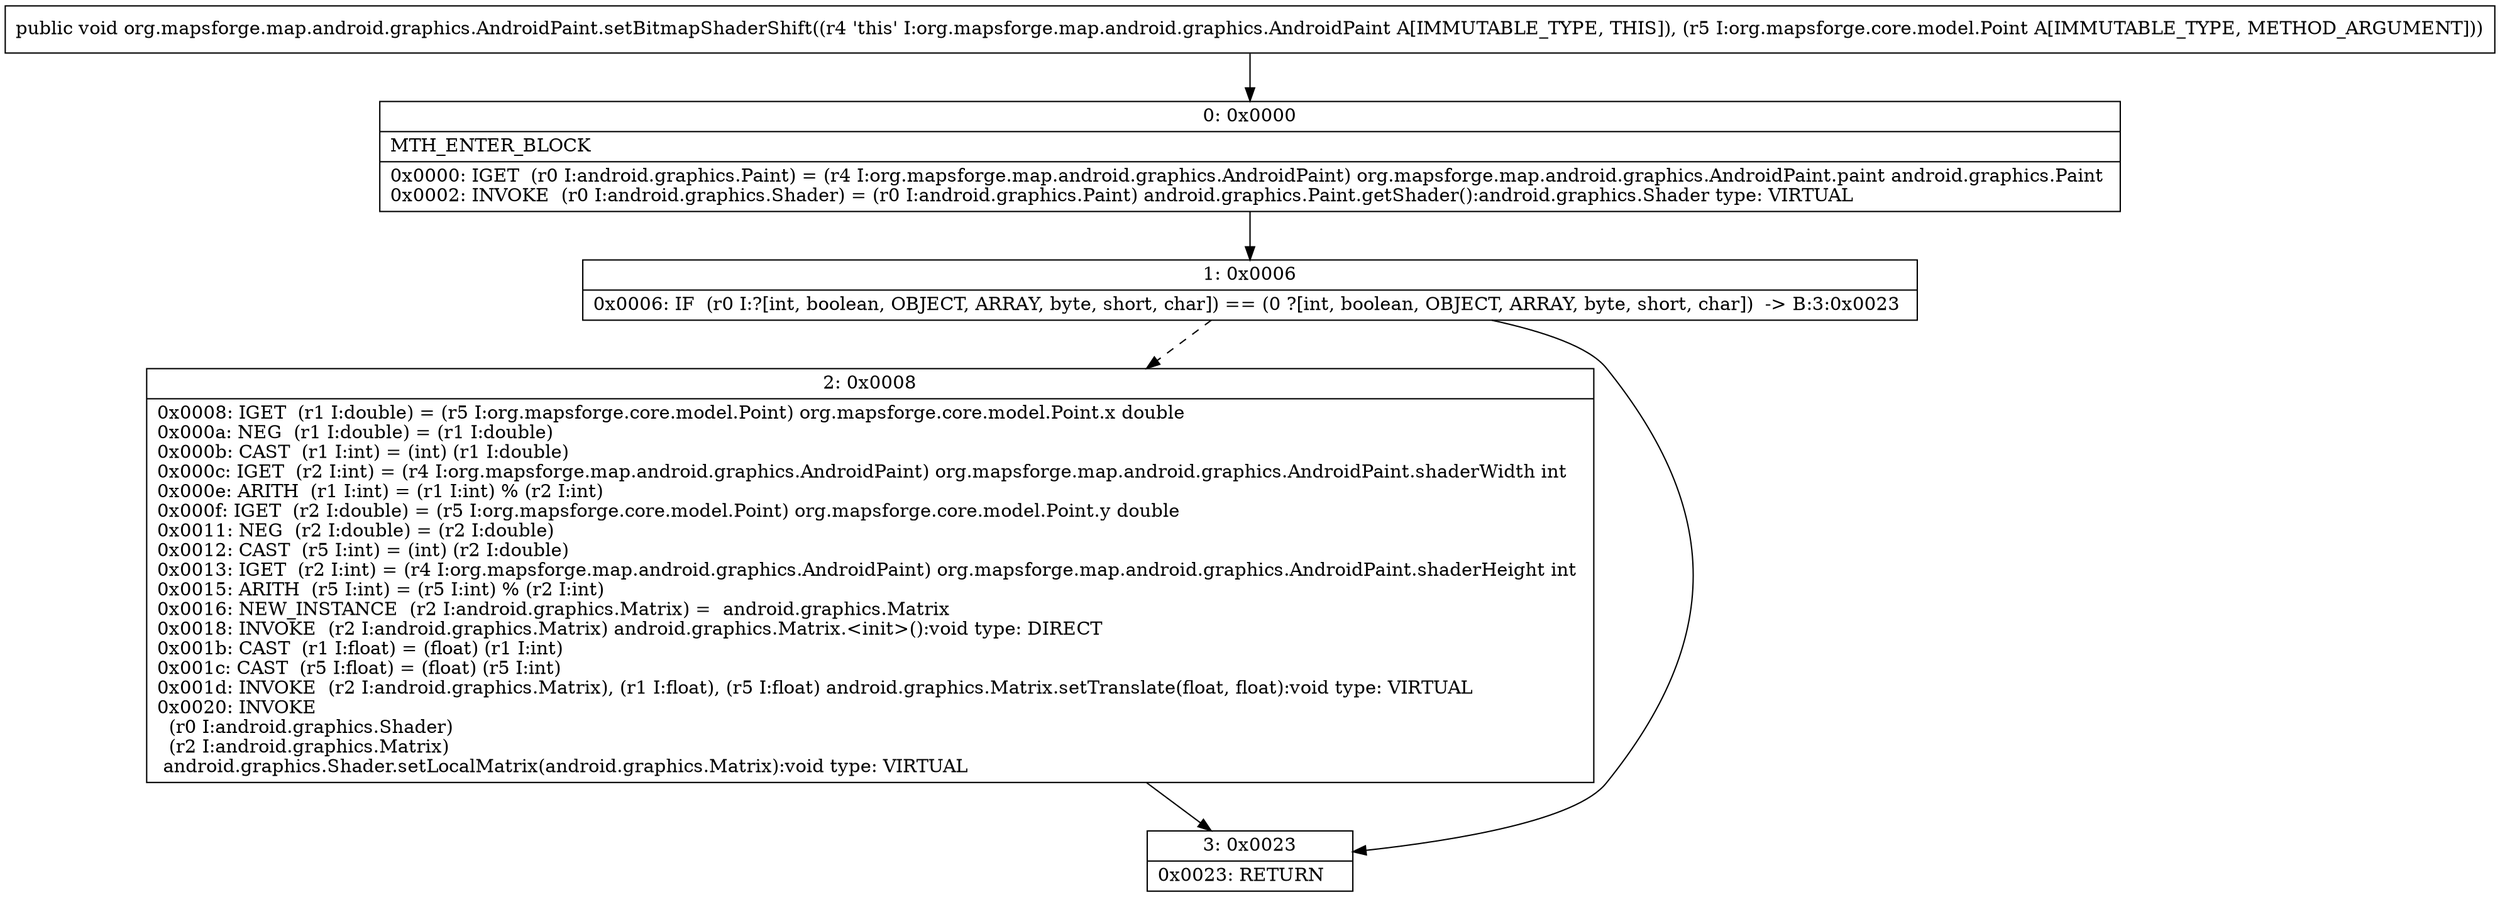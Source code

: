 digraph "CFG fororg.mapsforge.map.android.graphics.AndroidPaint.setBitmapShaderShift(Lorg\/mapsforge\/core\/model\/Point;)V" {
Node_0 [shape=record,label="{0\:\ 0x0000|MTH_ENTER_BLOCK\l|0x0000: IGET  (r0 I:android.graphics.Paint) = (r4 I:org.mapsforge.map.android.graphics.AndroidPaint) org.mapsforge.map.android.graphics.AndroidPaint.paint android.graphics.Paint \l0x0002: INVOKE  (r0 I:android.graphics.Shader) = (r0 I:android.graphics.Paint) android.graphics.Paint.getShader():android.graphics.Shader type: VIRTUAL \l}"];
Node_1 [shape=record,label="{1\:\ 0x0006|0x0006: IF  (r0 I:?[int, boolean, OBJECT, ARRAY, byte, short, char]) == (0 ?[int, boolean, OBJECT, ARRAY, byte, short, char])  \-\> B:3:0x0023 \l}"];
Node_2 [shape=record,label="{2\:\ 0x0008|0x0008: IGET  (r1 I:double) = (r5 I:org.mapsforge.core.model.Point) org.mapsforge.core.model.Point.x double \l0x000a: NEG  (r1 I:double) = (r1 I:double) \l0x000b: CAST  (r1 I:int) = (int) (r1 I:double) \l0x000c: IGET  (r2 I:int) = (r4 I:org.mapsforge.map.android.graphics.AndroidPaint) org.mapsforge.map.android.graphics.AndroidPaint.shaderWidth int \l0x000e: ARITH  (r1 I:int) = (r1 I:int) % (r2 I:int) \l0x000f: IGET  (r2 I:double) = (r5 I:org.mapsforge.core.model.Point) org.mapsforge.core.model.Point.y double \l0x0011: NEG  (r2 I:double) = (r2 I:double) \l0x0012: CAST  (r5 I:int) = (int) (r2 I:double) \l0x0013: IGET  (r2 I:int) = (r4 I:org.mapsforge.map.android.graphics.AndroidPaint) org.mapsforge.map.android.graphics.AndroidPaint.shaderHeight int \l0x0015: ARITH  (r5 I:int) = (r5 I:int) % (r2 I:int) \l0x0016: NEW_INSTANCE  (r2 I:android.graphics.Matrix) =  android.graphics.Matrix \l0x0018: INVOKE  (r2 I:android.graphics.Matrix) android.graphics.Matrix.\<init\>():void type: DIRECT \l0x001b: CAST  (r1 I:float) = (float) (r1 I:int) \l0x001c: CAST  (r5 I:float) = (float) (r5 I:int) \l0x001d: INVOKE  (r2 I:android.graphics.Matrix), (r1 I:float), (r5 I:float) android.graphics.Matrix.setTranslate(float, float):void type: VIRTUAL \l0x0020: INVOKE  \l  (r0 I:android.graphics.Shader)\l  (r2 I:android.graphics.Matrix)\l android.graphics.Shader.setLocalMatrix(android.graphics.Matrix):void type: VIRTUAL \l}"];
Node_3 [shape=record,label="{3\:\ 0x0023|0x0023: RETURN   \l}"];
MethodNode[shape=record,label="{public void org.mapsforge.map.android.graphics.AndroidPaint.setBitmapShaderShift((r4 'this' I:org.mapsforge.map.android.graphics.AndroidPaint A[IMMUTABLE_TYPE, THIS]), (r5 I:org.mapsforge.core.model.Point A[IMMUTABLE_TYPE, METHOD_ARGUMENT])) }"];
MethodNode -> Node_0;
Node_0 -> Node_1;
Node_1 -> Node_2[style=dashed];
Node_1 -> Node_3;
Node_2 -> Node_3;
}

